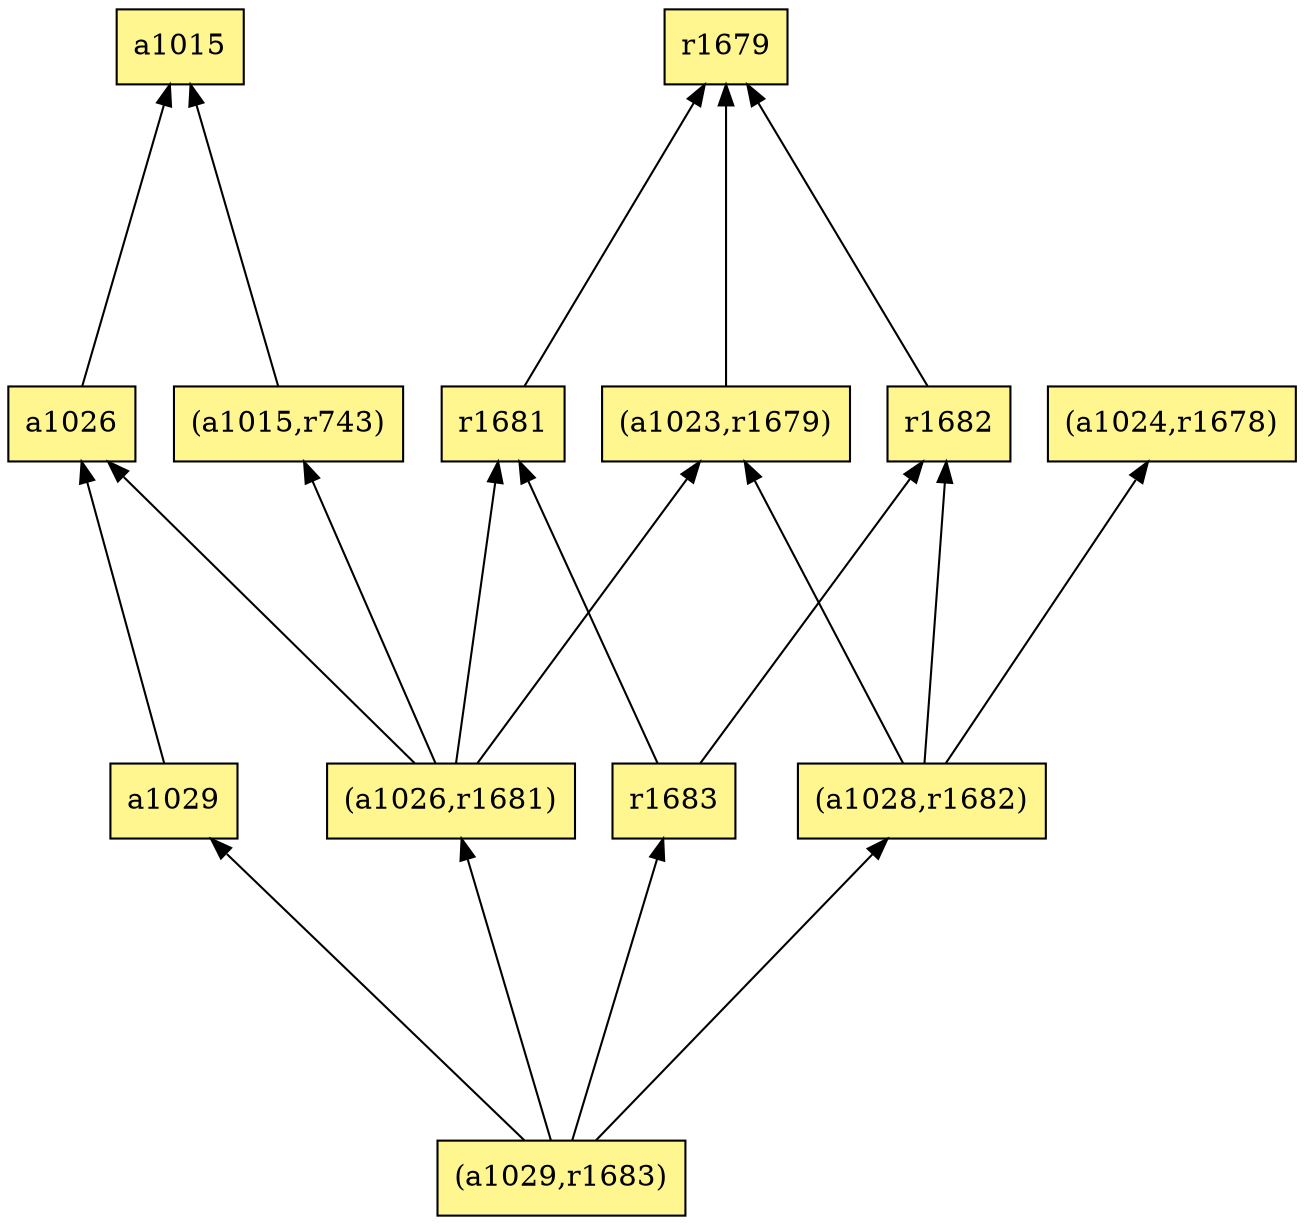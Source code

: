 digraph G {
rankdir=BT;ranksep="2.0";
"a1015" [shape=record,fillcolor=khaki1,style=filled,label="{a1015}"];
"r1682" [shape=record,fillcolor=khaki1,style=filled,label="{r1682}"];
"(a1015,r743)" [shape=record,fillcolor=khaki1,style=filled,label="{(a1015,r743)}"];
"r1681" [shape=record,fillcolor=khaki1,style=filled,label="{r1681}"];
"a1029" [shape=record,fillcolor=khaki1,style=filled,label="{a1029}"];
"(a1028,r1682)" [shape=record,fillcolor=khaki1,style=filled,label="{(a1028,r1682)}"];
"(a1023,r1679)" [shape=record,fillcolor=khaki1,style=filled,label="{(a1023,r1679)}"];
"r1683" [shape=record,fillcolor=khaki1,style=filled,label="{r1683}"];
"a1026" [shape=record,fillcolor=khaki1,style=filled,label="{a1026}"];
"(a1029,r1683)" [shape=record,fillcolor=khaki1,style=filled,label="{(a1029,r1683)}"];
"r1679" [shape=record,fillcolor=khaki1,style=filled,label="{r1679}"];
"(a1024,r1678)" [shape=record,fillcolor=khaki1,style=filled,label="{(a1024,r1678)}"];
"(a1026,r1681)" [shape=record,fillcolor=khaki1,style=filled,label="{(a1026,r1681)}"];
"r1682" -> "r1679"
"(a1015,r743)" -> "a1015"
"r1681" -> "r1679"
"a1029" -> "a1026"
"(a1028,r1682)" -> "r1682"
"(a1028,r1682)" -> "(a1024,r1678)"
"(a1028,r1682)" -> "(a1023,r1679)"
"(a1023,r1679)" -> "r1679"
"r1683" -> "r1682"
"r1683" -> "r1681"
"a1026" -> "a1015"
"(a1029,r1683)" -> "a1029"
"(a1029,r1683)" -> "(a1028,r1682)"
"(a1029,r1683)" -> "r1683"
"(a1029,r1683)" -> "(a1026,r1681)"
"(a1026,r1681)" -> "(a1015,r743)"
"(a1026,r1681)" -> "(a1023,r1679)"
"(a1026,r1681)" -> "r1681"
"(a1026,r1681)" -> "a1026"
}